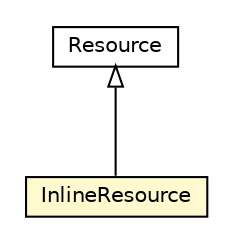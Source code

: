 #!/usr/local/bin/dot
#
# Class diagram 
# Generated by UMLGraph version R5_6-24-gf6e263 (http://www.umlgraph.org/)
#

digraph G {
	edge [fontname="Helvetica",fontsize=10,labelfontname="Helvetica",labelfontsize=10];
	node [fontname="Helvetica",fontsize=10,shape=plaintext];
	nodesep=0.25;
	ranksep=0.5;
	// org.universAAL.middleware.rdf.Resource
	c228505 [label=<<table title="org.universAAL.middleware.rdf.Resource" border="0" cellborder="1" cellspacing="0" cellpadding="2" port="p" href="../rdf/Resource.html">
		<tr><td><table border="0" cellspacing="0" cellpadding="1">
<tr><td align="center" balign="center"> Resource </td></tr>
		</table></td></tr>
		</table>>, URL="../rdf/Resource.html", fontname="Helvetica", fontcolor="black", fontsize=10.0];
	// org.universAAL.middleware.util.InlineResource
	c228529 [label=<<table title="org.universAAL.middleware.util.InlineResource" border="0" cellborder="1" cellspacing="0" cellpadding="2" port="p" bgcolor="lemonChiffon" href="./InlineResource.html">
		<tr><td><table border="0" cellspacing="0" cellpadding="1">
<tr><td align="center" balign="center"> InlineResource </td></tr>
		</table></td></tr>
		</table>>, URL="./InlineResource.html", fontname="Helvetica", fontcolor="black", fontsize=10.0];
	//org.universAAL.middleware.util.InlineResource extends org.universAAL.middleware.rdf.Resource
	c228505:p -> c228529:p [dir=back,arrowtail=empty];
}

